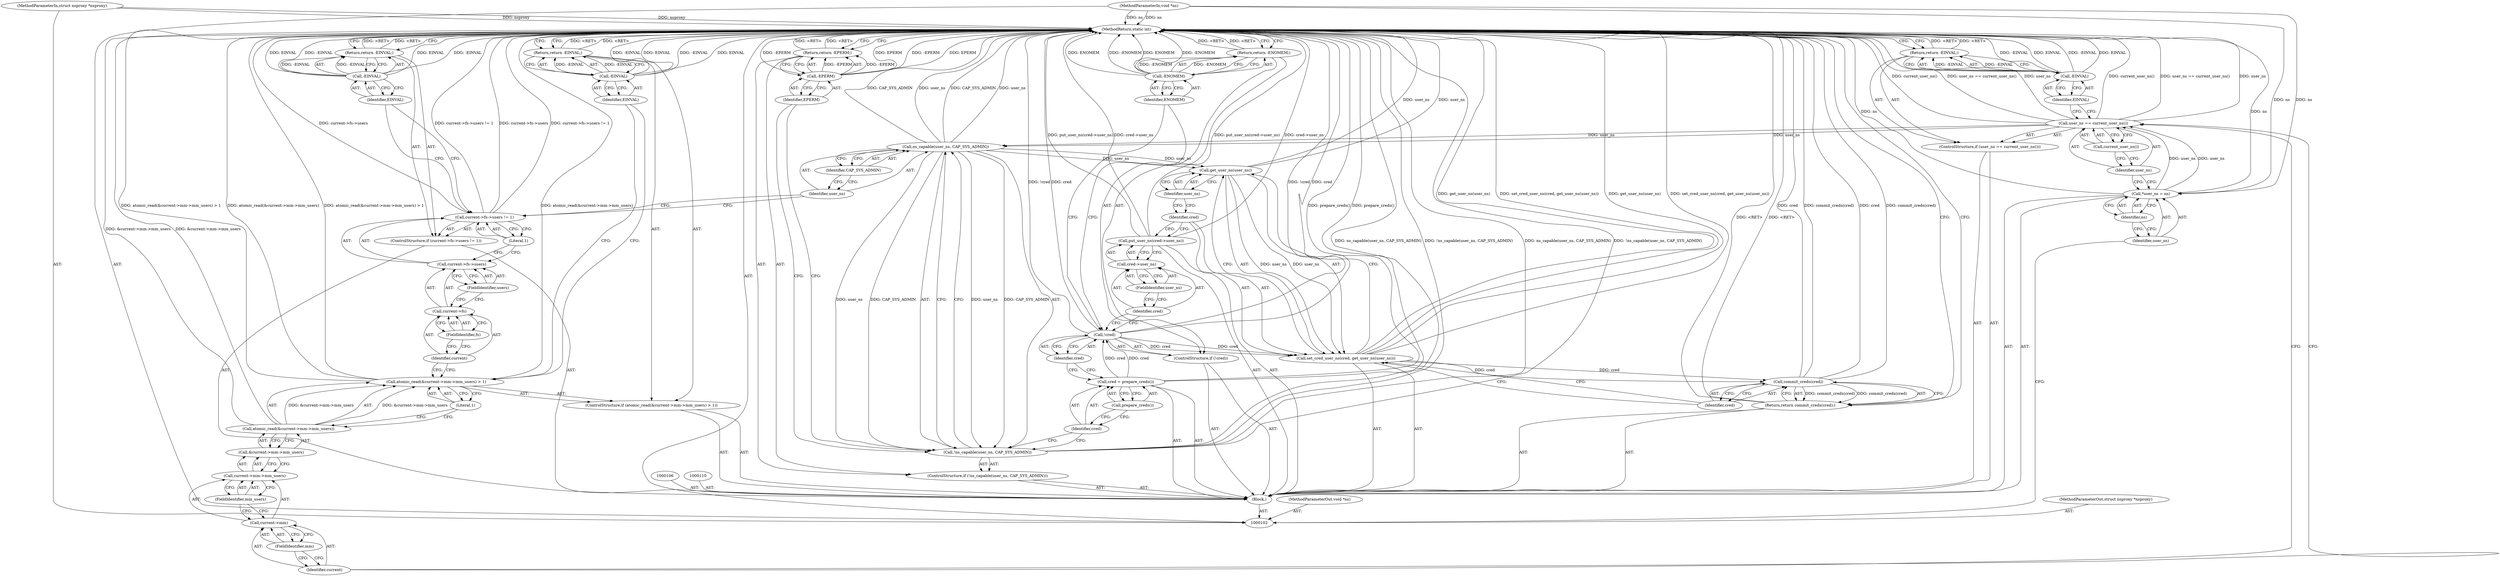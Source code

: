 digraph "0_linux_e66eded8309ebf679d3d3c1f5820d1f2ca332c71_1" {
"1000170" [label="(MethodReturn,static int)"];
"1000103" [label="(MethodParameterIn,struct nsproxy *nsproxy)"];
"1000249" [label="(MethodParameterOut,struct nsproxy *nsproxy)"];
"1000104" [label="(MethodParameterIn,void *ns)"];
"1000250" [label="(MethodParameterOut,void *ns)"];
"1000117" [label="(Identifier,EINVAL)"];
"1000115" [label="(Return,return -EINVAL;)"];
"1000116" [label="(Call,-EINVAL)"];
"1000121" [label="(Call,&current->mm->mm_users)"];
"1000122" [label="(Call,current->mm->mm_users)"];
"1000123" [label="(Call,current->mm)"];
"1000124" [label="(Identifier,current)"];
"1000118" [label="(ControlStructure,if (atomic_read(&current->mm->mm_users) > 1))"];
"1000125" [label="(FieldIdentifier,mm)"];
"1000126" [label="(FieldIdentifier,mm_users)"];
"1000127" [label="(Literal,1)"];
"1000119" [label="(Call,atomic_read(&current->mm->mm_users) > 1)"];
"1000120" [label="(Call,atomic_read(&current->mm->mm_users))"];
"1000129" [label="(Call,-EINVAL)"];
"1000130" [label="(Identifier,EINVAL)"];
"1000128" [label="(Return,return -EINVAL;)"];
"1000131" [label="(ControlStructure,if (current->fs->users != 1))"];
"1000136" [label="(FieldIdentifier,fs)"];
"1000137" [label="(FieldIdentifier,users)"];
"1000138" [label="(Literal,1)"];
"1000132" [label="(Call,current->fs->users != 1)"];
"1000133" [label="(Call,current->fs->users)"];
"1000134" [label="(Call,current->fs)"];
"1000135" [label="(Identifier,current)"];
"1000141" [label="(Identifier,EINVAL)"];
"1000139" [label="(Return,return -EINVAL;)"];
"1000140" [label="(Call,-EINVAL)"];
"1000145" [label="(Identifier,user_ns)"];
"1000142" [label="(ControlStructure,if (!ns_capable(user_ns, CAP_SYS_ADMIN)))"];
"1000146" [label="(Identifier,CAP_SYS_ADMIN)"];
"1000143" [label="(Call,!ns_capable(user_ns, CAP_SYS_ADMIN))"];
"1000144" [label="(Call,ns_capable(user_ns, CAP_SYS_ADMIN))"];
"1000105" [label="(Block,)"];
"1000148" [label="(Call,-EPERM)"];
"1000149" [label="(Identifier,EPERM)"];
"1000147" [label="(Return,return -EPERM;)"];
"1000150" [label="(Call,cred = prepare_creds())"];
"1000151" [label="(Identifier,cred)"];
"1000152" [label="(Call,prepare_creds())"];
"1000153" [label="(ControlStructure,if (!cred))"];
"1000154" [label="(Call,!cred)"];
"1000155" [label="(Identifier,cred)"];
"1000158" [label="(Identifier,ENOMEM)"];
"1000156" [label="(Return,return -ENOMEM;)"];
"1000157" [label="(Call,-ENOMEM)"];
"1000159" [label="(Call,put_user_ns(cred->user_ns))"];
"1000160" [label="(Call,cred->user_ns)"];
"1000161" [label="(Identifier,cred)"];
"1000162" [label="(FieldIdentifier,user_ns)"];
"1000163" [label="(Call,set_cred_user_ns(cred, get_user_ns(user_ns)))"];
"1000164" [label="(Identifier,cred)"];
"1000165" [label="(Call,get_user_ns(user_ns))"];
"1000166" [label="(Identifier,user_ns)"];
"1000167" [label="(Return,return commit_creds(cred);)"];
"1000169" [label="(Identifier,cred)"];
"1000168" [label="(Call,commit_creds(cred))"];
"1000107" [label="(Call,*user_ns = ns)"];
"1000108" [label="(Identifier,user_ns)"];
"1000109" [label="(Identifier,ns)"];
"1000111" [label="(ControlStructure,if (user_ns == current_user_ns()))"];
"1000114" [label="(Call,current_user_ns())"];
"1000112" [label="(Call,user_ns == current_user_ns())"];
"1000113" [label="(Identifier,user_ns)"];
"1000170" -> "1000102"  [label="AST: "];
"1000170" -> "1000115"  [label="CFG: "];
"1000170" -> "1000128"  [label="CFG: "];
"1000170" -> "1000139"  [label="CFG: "];
"1000170" -> "1000147"  [label="CFG: "];
"1000170" -> "1000156"  [label="CFG: "];
"1000170" -> "1000167"  [label="CFG: "];
"1000139" -> "1000170"  [label="DDG: <RET>"];
"1000168" -> "1000170"  [label="DDG: cred"];
"1000168" -> "1000170"  [label="DDG: commit_creds(cred)"];
"1000157" -> "1000170"  [label="DDG: -ENOMEM"];
"1000157" -> "1000170"  [label="DDG: ENOMEM"];
"1000104" -> "1000170"  [label="DDG: ns"];
"1000120" -> "1000170"  [label="DDG: &current->mm->mm_users"];
"1000154" -> "1000170"  [label="DDG: !cred"];
"1000154" -> "1000170"  [label="DDG: cred"];
"1000119" -> "1000170"  [label="DDG: atomic_read(&current->mm->mm_users) > 1"];
"1000119" -> "1000170"  [label="DDG: atomic_read(&current->mm->mm_users)"];
"1000116" -> "1000170"  [label="DDG: -EINVAL"];
"1000116" -> "1000170"  [label="DDG: EINVAL"];
"1000107" -> "1000170"  [label="DDG: ns"];
"1000163" -> "1000170"  [label="DDG: get_user_ns(user_ns)"];
"1000163" -> "1000170"  [label="DDG: set_cred_user_ns(cred, get_user_ns(user_ns))"];
"1000159" -> "1000170"  [label="DDG: put_user_ns(cred->user_ns)"];
"1000159" -> "1000170"  [label="DDG: cred->user_ns"];
"1000129" -> "1000170"  [label="DDG: EINVAL"];
"1000129" -> "1000170"  [label="DDG: -EINVAL"];
"1000112" -> "1000170"  [label="DDG: current_user_ns()"];
"1000112" -> "1000170"  [label="DDG: user_ns == current_user_ns()"];
"1000112" -> "1000170"  [label="DDG: user_ns"];
"1000132" -> "1000170"  [label="DDG: current->fs->users != 1"];
"1000132" -> "1000170"  [label="DDG: current->fs->users"];
"1000140" -> "1000170"  [label="DDG: EINVAL"];
"1000140" -> "1000170"  [label="DDG: -EINVAL"];
"1000165" -> "1000170"  [label="DDG: user_ns"];
"1000150" -> "1000170"  [label="DDG: prepare_creds()"];
"1000143" -> "1000170"  [label="DDG: ns_capable(user_ns, CAP_SYS_ADMIN)"];
"1000143" -> "1000170"  [label="DDG: !ns_capable(user_ns, CAP_SYS_ADMIN)"];
"1000103" -> "1000170"  [label="DDG: nsproxy"];
"1000148" -> "1000170"  [label="DDG: EPERM"];
"1000148" -> "1000170"  [label="DDG: -EPERM"];
"1000144" -> "1000170"  [label="DDG: user_ns"];
"1000144" -> "1000170"  [label="DDG: CAP_SYS_ADMIN"];
"1000147" -> "1000170"  [label="DDG: <RET>"];
"1000128" -> "1000170"  [label="DDG: <RET>"];
"1000156" -> "1000170"  [label="DDG: <RET>"];
"1000115" -> "1000170"  [label="DDG: <RET>"];
"1000167" -> "1000170"  [label="DDG: <RET>"];
"1000103" -> "1000102"  [label="AST: "];
"1000103" -> "1000170"  [label="DDG: nsproxy"];
"1000249" -> "1000102"  [label="AST: "];
"1000104" -> "1000102"  [label="AST: "];
"1000104" -> "1000170"  [label="DDG: ns"];
"1000104" -> "1000107"  [label="DDG: ns"];
"1000250" -> "1000102"  [label="AST: "];
"1000117" -> "1000116"  [label="AST: "];
"1000117" -> "1000112"  [label="CFG: "];
"1000116" -> "1000117"  [label="CFG: "];
"1000115" -> "1000111"  [label="AST: "];
"1000115" -> "1000116"  [label="CFG: "];
"1000116" -> "1000115"  [label="AST: "];
"1000170" -> "1000115"  [label="CFG: "];
"1000115" -> "1000170"  [label="DDG: <RET>"];
"1000116" -> "1000115"  [label="DDG: -EINVAL"];
"1000116" -> "1000115"  [label="AST: "];
"1000116" -> "1000117"  [label="CFG: "];
"1000117" -> "1000116"  [label="AST: "];
"1000115" -> "1000116"  [label="CFG: "];
"1000116" -> "1000170"  [label="DDG: -EINVAL"];
"1000116" -> "1000170"  [label="DDG: EINVAL"];
"1000116" -> "1000115"  [label="DDG: -EINVAL"];
"1000121" -> "1000120"  [label="AST: "];
"1000121" -> "1000122"  [label="CFG: "];
"1000122" -> "1000121"  [label="AST: "];
"1000120" -> "1000121"  [label="CFG: "];
"1000122" -> "1000121"  [label="AST: "];
"1000122" -> "1000126"  [label="CFG: "];
"1000123" -> "1000122"  [label="AST: "];
"1000126" -> "1000122"  [label="AST: "];
"1000121" -> "1000122"  [label="CFG: "];
"1000123" -> "1000122"  [label="AST: "];
"1000123" -> "1000125"  [label="CFG: "];
"1000124" -> "1000123"  [label="AST: "];
"1000125" -> "1000123"  [label="AST: "];
"1000126" -> "1000123"  [label="CFG: "];
"1000124" -> "1000123"  [label="AST: "];
"1000124" -> "1000112"  [label="CFG: "];
"1000125" -> "1000124"  [label="CFG: "];
"1000118" -> "1000105"  [label="AST: "];
"1000119" -> "1000118"  [label="AST: "];
"1000128" -> "1000118"  [label="AST: "];
"1000125" -> "1000123"  [label="AST: "];
"1000125" -> "1000124"  [label="CFG: "];
"1000123" -> "1000125"  [label="CFG: "];
"1000126" -> "1000122"  [label="AST: "];
"1000126" -> "1000123"  [label="CFG: "];
"1000122" -> "1000126"  [label="CFG: "];
"1000127" -> "1000119"  [label="AST: "];
"1000127" -> "1000120"  [label="CFG: "];
"1000119" -> "1000127"  [label="CFG: "];
"1000119" -> "1000118"  [label="AST: "];
"1000119" -> "1000127"  [label="CFG: "];
"1000120" -> "1000119"  [label="AST: "];
"1000127" -> "1000119"  [label="AST: "];
"1000130" -> "1000119"  [label="CFG: "];
"1000135" -> "1000119"  [label="CFG: "];
"1000119" -> "1000170"  [label="DDG: atomic_read(&current->mm->mm_users) > 1"];
"1000119" -> "1000170"  [label="DDG: atomic_read(&current->mm->mm_users)"];
"1000120" -> "1000119"  [label="DDG: &current->mm->mm_users"];
"1000120" -> "1000119"  [label="AST: "];
"1000120" -> "1000121"  [label="CFG: "];
"1000121" -> "1000120"  [label="AST: "];
"1000127" -> "1000120"  [label="CFG: "];
"1000120" -> "1000170"  [label="DDG: &current->mm->mm_users"];
"1000120" -> "1000119"  [label="DDG: &current->mm->mm_users"];
"1000129" -> "1000128"  [label="AST: "];
"1000129" -> "1000130"  [label="CFG: "];
"1000130" -> "1000129"  [label="AST: "];
"1000128" -> "1000129"  [label="CFG: "];
"1000129" -> "1000170"  [label="DDG: EINVAL"];
"1000129" -> "1000170"  [label="DDG: -EINVAL"];
"1000129" -> "1000128"  [label="DDG: -EINVAL"];
"1000130" -> "1000129"  [label="AST: "];
"1000130" -> "1000119"  [label="CFG: "];
"1000129" -> "1000130"  [label="CFG: "];
"1000128" -> "1000118"  [label="AST: "];
"1000128" -> "1000129"  [label="CFG: "];
"1000129" -> "1000128"  [label="AST: "];
"1000170" -> "1000128"  [label="CFG: "];
"1000128" -> "1000170"  [label="DDG: <RET>"];
"1000129" -> "1000128"  [label="DDG: -EINVAL"];
"1000131" -> "1000105"  [label="AST: "];
"1000132" -> "1000131"  [label="AST: "];
"1000139" -> "1000131"  [label="AST: "];
"1000136" -> "1000134"  [label="AST: "];
"1000136" -> "1000135"  [label="CFG: "];
"1000134" -> "1000136"  [label="CFG: "];
"1000137" -> "1000133"  [label="AST: "];
"1000137" -> "1000134"  [label="CFG: "];
"1000133" -> "1000137"  [label="CFG: "];
"1000138" -> "1000132"  [label="AST: "];
"1000138" -> "1000133"  [label="CFG: "];
"1000132" -> "1000138"  [label="CFG: "];
"1000132" -> "1000131"  [label="AST: "];
"1000132" -> "1000138"  [label="CFG: "];
"1000133" -> "1000132"  [label="AST: "];
"1000138" -> "1000132"  [label="AST: "];
"1000141" -> "1000132"  [label="CFG: "];
"1000145" -> "1000132"  [label="CFG: "];
"1000132" -> "1000170"  [label="DDG: current->fs->users != 1"];
"1000132" -> "1000170"  [label="DDG: current->fs->users"];
"1000133" -> "1000132"  [label="AST: "];
"1000133" -> "1000137"  [label="CFG: "];
"1000134" -> "1000133"  [label="AST: "];
"1000137" -> "1000133"  [label="AST: "];
"1000138" -> "1000133"  [label="CFG: "];
"1000134" -> "1000133"  [label="AST: "];
"1000134" -> "1000136"  [label="CFG: "];
"1000135" -> "1000134"  [label="AST: "];
"1000136" -> "1000134"  [label="AST: "];
"1000137" -> "1000134"  [label="CFG: "];
"1000135" -> "1000134"  [label="AST: "];
"1000135" -> "1000119"  [label="CFG: "];
"1000136" -> "1000135"  [label="CFG: "];
"1000141" -> "1000140"  [label="AST: "];
"1000141" -> "1000132"  [label="CFG: "];
"1000140" -> "1000141"  [label="CFG: "];
"1000139" -> "1000131"  [label="AST: "];
"1000139" -> "1000140"  [label="CFG: "];
"1000140" -> "1000139"  [label="AST: "];
"1000170" -> "1000139"  [label="CFG: "];
"1000139" -> "1000170"  [label="DDG: <RET>"];
"1000140" -> "1000139"  [label="DDG: -EINVAL"];
"1000140" -> "1000139"  [label="AST: "];
"1000140" -> "1000141"  [label="CFG: "];
"1000141" -> "1000140"  [label="AST: "];
"1000139" -> "1000140"  [label="CFG: "];
"1000140" -> "1000170"  [label="DDG: EINVAL"];
"1000140" -> "1000170"  [label="DDG: -EINVAL"];
"1000140" -> "1000139"  [label="DDG: -EINVAL"];
"1000145" -> "1000144"  [label="AST: "];
"1000145" -> "1000132"  [label="CFG: "];
"1000146" -> "1000145"  [label="CFG: "];
"1000142" -> "1000105"  [label="AST: "];
"1000143" -> "1000142"  [label="AST: "];
"1000147" -> "1000142"  [label="AST: "];
"1000146" -> "1000144"  [label="AST: "];
"1000146" -> "1000145"  [label="CFG: "];
"1000144" -> "1000146"  [label="CFG: "];
"1000143" -> "1000142"  [label="AST: "];
"1000143" -> "1000144"  [label="CFG: "];
"1000144" -> "1000143"  [label="AST: "];
"1000149" -> "1000143"  [label="CFG: "];
"1000151" -> "1000143"  [label="CFG: "];
"1000143" -> "1000170"  [label="DDG: ns_capable(user_ns, CAP_SYS_ADMIN)"];
"1000143" -> "1000170"  [label="DDG: !ns_capable(user_ns, CAP_SYS_ADMIN)"];
"1000144" -> "1000143"  [label="DDG: user_ns"];
"1000144" -> "1000143"  [label="DDG: CAP_SYS_ADMIN"];
"1000144" -> "1000143"  [label="AST: "];
"1000144" -> "1000146"  [label="CFG: "];
"1000145" -> "1000144"  [label="AST: "];
"1000146" -> "1000144"  [label="AST: "];
"1000143" -> "1000144"  [label="CFG: "];
"1000144" -> "1000170"  [label="DDG: user_ns"];
"1000144" -> "1000170"  [label="DDG: CAP_SYS_ADMIN"];
"1000144" -> "1000143"  [label="DDG: user_ns"];
"1000144" -> "1000143"  [label="DDG: CAP_SYS_ADMIN"];
"1000112" -> "1000144"  [label="DDG: user_ns"];
"1000144" -> "1000165"  [label="DDG: user_ns"];
"1000105" -> "1000102"  [label="AST: "];
"1000106" -> "1000105"  [label="AST: "];
"1000107" -> "1000105"  [label="AST: "];
"1000110" -> "1000105"  [label="AST: "];
"1000111" -> "1000105"  [label="AST: "];
"1000118" -> "1000105"  [label="AST: "];
"1000131" -> "1000105"  [label="AST: "];
"1000142" -> "1000105"  [label="AST: "];
"1000150" -> "1000105"  [label="AST: "];
"1000153" -> "1000105"  [label="AST: "];
"1000159" -> "1000105"  [label="AST: "];
"1000163" -> "1000105"  [label="AST: "];
"1000167" -> "1000105"  [label="AST: "];
"1000148" -> "1000147"  [label="AST: "];
"1000148" -> "1000149"  [label="CFG: "];
"1000149" -> "1000148"  [label="AST: "];
"1000147" -> "1000148"  [label="CFG: "];
"1000148" -> "1000170"  [label="DDG: EPERM"];
"1000148" -> "1000170"  [label="DDG: -EPERM"];
"1000148" -> "1000147"  [label="DDG: -EPERM"];
"1000149" -> "1000148"  [label="AST: "];
"1000149" -> "1000143"  [label="CFG: "];
"1000148" -> "1000149"  [label="CFG: "];
"1000147" -> "1000142"  [label="AST: "];
"1000147" -> "1000148"  [label="CFG: "];
"1000148" -> "1000147"  [label="AST: "];
"1000170" -> "1000147"  [label="CFG: "];
"1000147" -> "1000170"  [label="DDG: <RET>"];
"1000148" -> "1000147"  [label="DDG: -EPERM"];
"1000150" -> "1000105"  [label="AST: "];
"1000150" -> "1000152"  [label="CFG: "];
"1000151" -> "1000150"  [label="AST: "];
"1000152" -> "1000150"  [label="AST: "];
"1000155" -> "1000150"  [label="CFG: "];
"1000150" -> "1000170"  [label="DDG: prepare_creds()"];
"1000150" -> "1000154"  [label="DDG: cred"];
"1000151" -> "1000150"  [label="AST: "];
"1000151" -> "1000143"  [label="CFG: "];
"1000152" -> "1000151"  [label="CFG: "];
"1000152" -> "1000150"  [label="AST: "];
"1000152" -> "1000151"  [label="CFG: "];
"1000150" -> "1000152"  [label="CFG: "];
"1000153" -> "1000105"  [label="AST: "];
"1000154" -> "1000153"  [label="AST: "];
"1000156" -> "1000153"  [label="AST: "];
"1000154" -> "1000153"  [label="AST: "];
"1000154" -> "1000155"  [label="CFG: "];
"1000155" -> "1000154"  [label="AST: "];
"1000158" -> "1000154"  [label="CFG: "];
"1000161" -> "1000154"  [label="CFG: "];
"1000154" -> "1000170"  [label="DDG: !cred"];
"1000154" -> "1000170"  [label="DDG: cred"];
"1000150" -> "1000154"  [label="DDG: cred"];
"1000154" -> "1000163"  [label="DDG: cred"];
"1000155" -> "1000154"  [label="AST: "];
"1000155" -> "1000150"  [label="CFG: "];
"1000154" -> "1000155"  [label="CFG: "];
"1000158" -> "1000157"  [label="AST: "];
"1000158" -> "1000154"  [label="CFG: "];
"1000157" -> "1000158"  [label="CFG: "];
"1000156" -> "1000153"  [label="AST: "];
"1000156" -> "1000157"  [label="CFG: "];
"1000157" -> "1000156"  [label="AST: "];
"1000170" -> "1000156"  [label="CFG: "];
"1000156" -> "1000170"  [label="DDG: <RET>"];
"1000157" -> "1000156"  [label="DDG: -ENOMEM"];
"1000157" -> "1000156"  [label="AST: "];
"1000157" -> "1000158"  [label="CFG: "];
"1000158" -> "1000157"  [label="AST: "];
"1000156" -> "1000157"  [label="CFG: "];
"1000157" -> "1000170"  [label="DDG: -ENOMEM"];
"1000157" -> "1000170"  [label="DDG: ENOMEM"];
"1000157" -> "1000156"  [label="DDG: -ENOMEM"];
"1000159" -> "1000105"  [label="AST: "];
"1000159" -> "1000160"  [label="CFG: "];
"1000160" -> "1000159"  [label="AST: "];
"1000164" -> "1000159"  [label="CFG: "];
"1000159" -> "1000170"  [label="DDG: put_user_ns(cred->user_ns)"];
"1000159" -> "1000170"  [label="DDG: cred->user_ns"];
"1000160" -> "1000159"  [label="AST: "];
"1000160" -> "1000162"  [label="CFG: "];
"1000161" -> "1000160"  [label="AST: "];
"1000162" -> "1000160"  [label="AST: "];
"1000159" -> "1000160"  [label="CFG: "];
"1000161" -> "1000160"  [label="AST: "];
"1000161" -> "1000154"  [label="CFG: "];
"1000162" -> "1000161"  [label="CFG: "];
"1000162" -> "1000160"  [label="AST: "];
"1000162" -> "1000161"  [label="CFG: "];
"1000160" -> "1000162"  [label="CFG: "];
"1000163" -> "1000105"  [label="AST: "];
"1000163" -> "1000165"  [label="CFG: "];
"1000164" -> "1000163"  [label="AST: "];
"1000165" -> "1000163"  [label="AST: "];
"1000169" -> "1000163"  [label="CFG: "];
"1000163" -> "1000170"  [label="DDG: get_user_ns(user_ns)"];
"1000163" -> "1000170"  [label="DDG: set_cred_user_ns(cred, get_user_ns(user_ns))"];
"1000154" -> "1000163"  [label="DDG: cred"];
"1000165" -> "1000163"  [label="DDG: user_ns"];
"1000163" -> "1000168"  [label="DDG: cred"];
"1000164" -> "1000163"  [label="AST: "];
"1000164" -> "1000159"  [label="CFG: "];
"1000166" -> "1000164"  [label="CFG: "];
"1000165" -> "1000163"  [label="AST: "];
"1000165" -> "1000166"  [label="CFG: "];
"1000166" -> "1000165"  [label="AST: "];
"1000163" -> "1000165"  [label="CFG: "];
"1000165" -> "1000170"  [label="DDG: user_ns"];
"1000165" -> "1000163"  [label="DDG: user_ns"];
"1000144" -> "1000165"  [label="DDG: user_ns"];
"1000166" -> "1000165"  [label="AST: "];
"1000166" -> "1000164"  [label="CFG: "];
"1000165" -> "1000166"  [label="CFG: "];
"1000167" -> "1000105"  [label="AST: "];
"1000167" -> "1000168"  [label="CFG: "];
"1000168" -> "1000167"  [label="AST: "];
"1000170" -> "1000167"  [label="CFG: "];
"1000167" -> "1000170"  [label="DDG: <RET>"];
"1000168" -> "1000167"  [label="DDG: commit_creds(cred)"];
"1000169" -> "1000168"  [label="AST: "];
"1000169" -> "1000163"  [label="CFG: "];
"1000168" -> "1000169"  [label="CFG: "];
"1000168" -> "1000167"  [label="AST: "];
"1000168" -> "1000169"  [label="CFG: "];
"1000169" -> "1000168"  [label="AST: "];
"1000167" -> "1000168"  [label="CFG: "];
"1000168" -> "1000170"  [label="DDG: cred"];
"1000168" -> "1000170"  [label="DDG: commit_creds(cred)"];
"1000168" -> "1000167"  [label="DDG: commit_creds(cred)"];
"1000163" -> "1000168"  [label="DDG: cred"];
"1000107" -> "1000105"  [label="AST: "];
"1000107" -> "1000109"  [label="CFG: "];
"1000108" -> "1000107"  [label="AST: "];
"1000109" -> "1000107"  [label="AST: "];
"1000113" -> "1000107"  [label="CFG: "];
"1000107" -> "1000170"  [label="DDG: ns"];
"1000104" -> "1000107"  [label="DDG: ns"];
"1000107" -> "1000112"  [label="DDG: user_ns"];
"1000108" -> "1000107"  [label="AST: "];
"1000108" -> "1000102"  [label="CFG: "];
"1000109" -> "1000108"  [label="CFG: "];
"1000109" -> "1000107"  [label="AST: "];
"1000109" -> "1000108"  [label="CFG: "];
"1000107" -> "1000109"  [label="CFG: "];
"1000111" -> "1000105"  [label="AST: "];
"1000112" -> "1000111"  [label="AST: "];
"1000115" -> "1000111"  [label="AST: "];
"1000114" -> "1000112"  [label="AST: "];
"1000114" -> "1000113"  [label="CFG: "];
"1000112" -> "1000114"  [label="CFG: "];
"1000112" -> "1000111"  [label="AST: "];
"1000112" -> "1000114"  [label="CFG: "];
"1000113" -> "1000112"  [label="AST: "];
"1000114" -> "1000112"  [label="AST: "];
"1000117" -> "1000112"  [label="CFG: "];
"1000124" -> "1000112"  [label="CFG: "];
"1000112" -> "1000170"  [label="DDG: current_user_ns()"];
"1000112" -> "1000170"  [label="DDG: user_ns == current_user_ns()"];
"1000112" -> "1000170"  [label="DDG: user_ns"];
"1000107" -> "1000112"  [label="DDG: user_ns"];
"1000112" -> "1000144"  [label="DDG: user_ns"];
"1000113" -> "1000112"  [label="AST: "];
"1000113" -> "1000107"  [label="CFG: "];
"1000114" -> "1000113"  [label="CFG: "];
}
